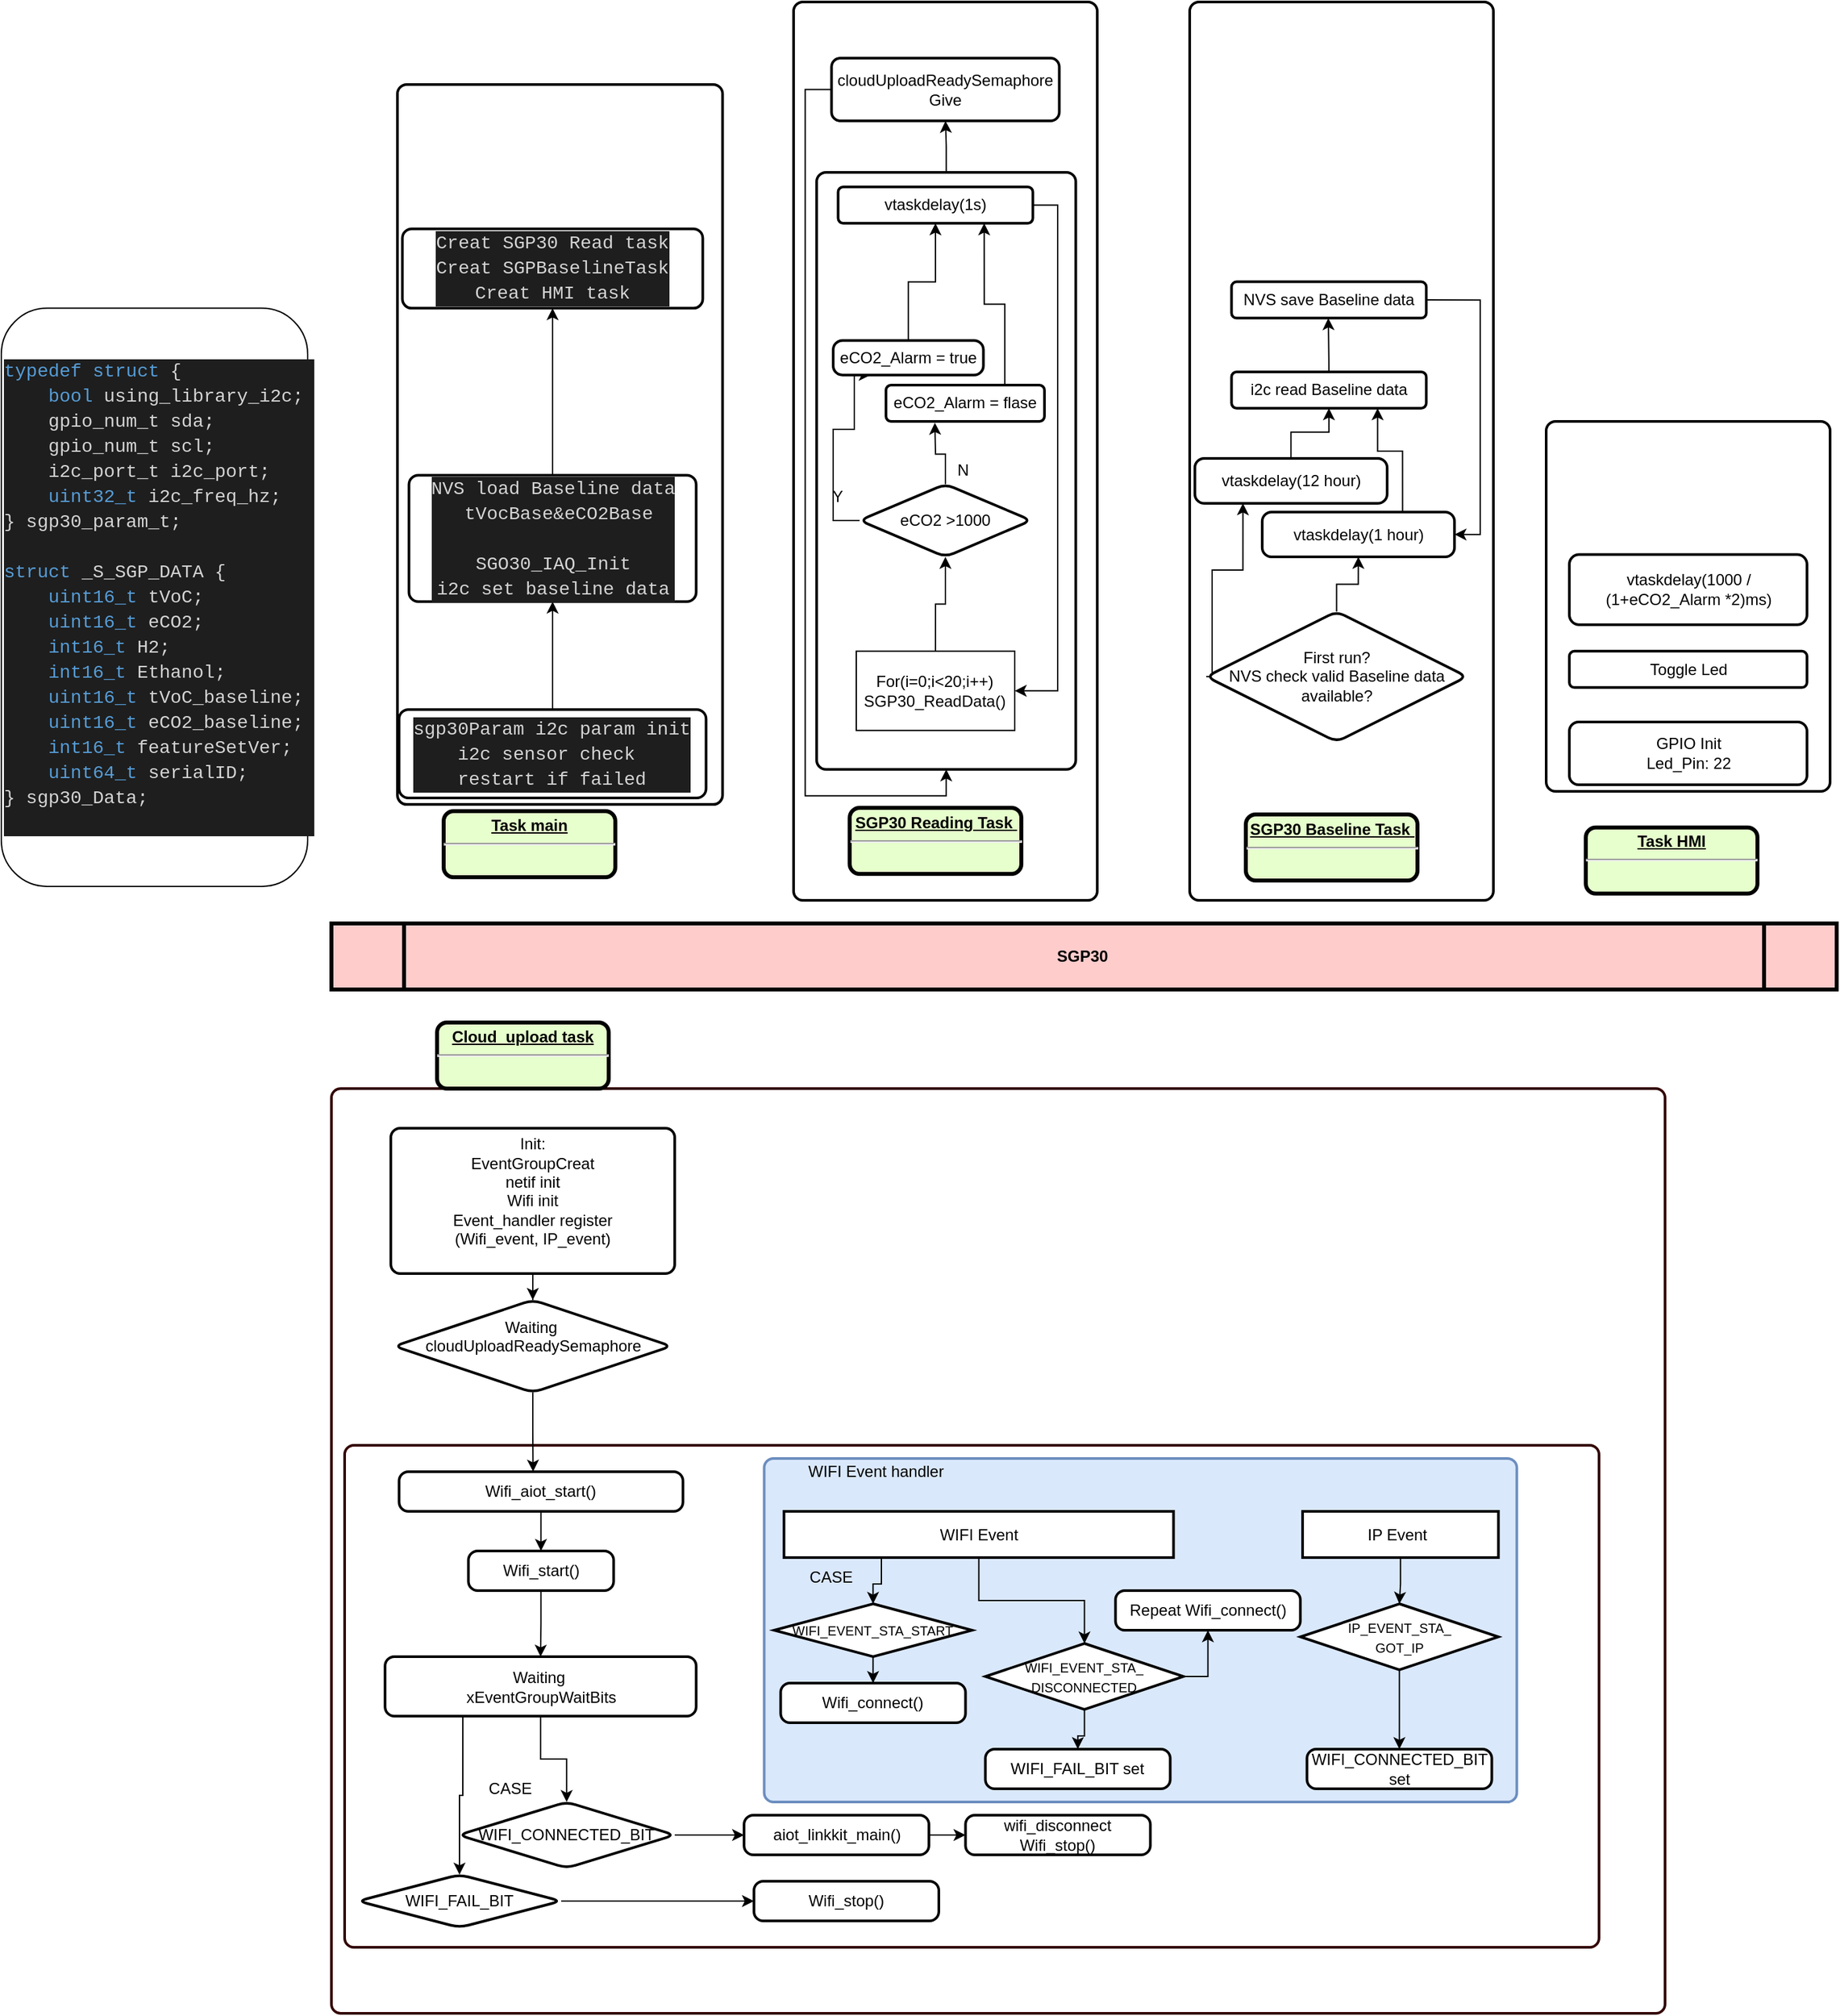 <mxfile version="14.2.9" type="github">
  <diagram id="aIBNMCLB5vegAtX76ae7" name="Page-1">
    <mxGraphModel dx="3324" dy="1588" grid="1" gridSize="10" guides="1" tooltips="1" connect="1" arrows="1" fold="1" page="1" pageScale="1" pageWidth="827" pageHeight="1169" math="0" shadow="0">
      <root>
        <mxCell id="0" />
        <mxCell id="1" parent="0" />
        <mxCell id="AfuzpafGXzma_KmkaQMy-56" value="" style="rounded=1;whiteSpace=wrap;html=1;absoluteArcSize=1;arcSize=14;strokeWidth=2;fillColor=#FFFFFF;strokeColor=#330000;" vertex="1" parent="1">
          <mxGeometry x="390" y="870" width="1010" height="700" as="geometry" />
        </mxCell>
        <mxCell id="AfuzpafGXzma_KmkaQMy-65" value="" style="rounded=1;whiteSpace=wrap;html=1;absoluteArcSize=1;arcSize=14;strokeWidth=2;fillColor=#FFFFFF;strokeColor=#330000;" vertex="1" parent="1">
          <mxGeometry x="400" y="1140" width="950" height="380" as="geometry" />
        </mxCell>
        <mxCell id="AfuzpafGXzma_KmkaQMy-71" value="" style="edgeStyle=orthogonalEdgeStyle;rounded=0;orthogonalLoop=1;jettySize=auto;html=1;" edge="1" parent="1" source="AfuzpafGXzma_KmkaQMy-57" target="AfuzpafGXzma_KmkaQMy-54">
          <mxGeometry relative="1" as="geometry" />
        </mxCell>
        <mxCell id="AfuzpafGXzma_KmkaQMy-57" value="Waiting&amp;nbsp;&lt;br&gt;xEventGroupWaitBits" style="rounded=1;whiteSpace=wrap;html=1;absoluteArcSize=1;arcSize=14;strokeWidth=2;" vertex="1" parent="1">
          <mxGeometry x="430.62" y="1300" width="235.62" height="45" as="geometry" />
        </mxCell>
        <mxCell id="1z75fBFgBHhC1uhvndQV-83" value="" style="rounded=1;whiteSpace=wrap;html=1;absoluteArcSize=1;arcSize=14;strokeWidth=2;" parent="1" vertex="1">
          <mxGeometry x="740" y="47.5" width="230" height="680" as="geometry" />
        </mxCell>
        <mxCell id="AfuzpafGXzma_KmkaQMy-3" value="" style="edgeStyle=orthogonalEdgeStyle;rounded=0;orthogonalLoop=1;jettySize=auto;html=1;" edge="1" parent="1" source="qpSUApoE_brRs-mtpVLS-18" target="AfuzpafGXzma_KmkaQMy-2">
          <mxGeometry relative="1" as="geometry" />
        </mxCell>
        <mxCell id="qpSUApoE_brRs-mtpVLS-18" value="" style="rounded=1;whiteSpace=wrap;html=1;absoluteArcSize=1;arcSize=14;strokeWidth=2;" parent="1" vertex="1">
          <mxGeometry x="757.48" y="176.47" width="196.25" height="451.9" as="geometry" />
        </mxCell>
        <mxCell id="qpSUApoE_brRs-mtpVLS-30" value="" style="rounded=1;whiteSpace=wrap;html=1;absoluteArcSize=1;arcSize=14;strokeWidth=2;" parent="1" vertex="1">
          <mxGeometry x="1310" y="365" width="215" height="280" as="geometry" />
        </mxCell>
        <mxCell id="1z75fBFgBHhC1uhvndQV-82" value="" style="rounded=1;whiteSpace=wrap;html=1;absoluteArcSize=1;arcSize=14;strokeWidth=2;" parent="1" vertex="1">
          <mxGeometry x="440" y="110" width="246.23" height="544.92" as="geometry" />
        </mxCell>
        <mxCell id="1z75fBFgBHhC1uhvndQV-1" value="SGP30 " style="shape=process;whiteSpace=wrap;align=center;verticalAlign=middle;size=0.048;fontStyle=1;strokeWidth=3;fillColor=#FFCCCC" parent="1" vertex="1">
          <mxGeometry x="390" y="745" width="1140" height="50" as="geometry" />
        </mxCell>
        <mxCell id="1z75fBFgBHhC1uhvndQV-2" value="&lt;p style=&quot;margin: 0px ; margin-top: 4px ; text-align: center ; text-decoration: underline&quot;&gt;&lt;strong&gt;&lt;strong&gt;Task&lt;/strong&gt;&amp;nbsp;main&lt;br&gt;&lt;/strong&gt;&lt;/p&gt;&lt;hr&gt;&lt;p style=&quot;margin: 0px ; margin-left: 8px&quot;&gt;&lt;br&gt;&lt;/p&gt;" style="verticalAlign=middle;align=center;overflow=fill;fontSize=12;fontFamily=Helvetica;html=1;rounded=1;fontStyle=1;strokeWidth=3;fillColor=#E6FFCC" parent="1" vertex="1">
          <mxGeometry x="475" y="660" width="130" height="50" as="geometry" />
        </mxCell>
        <mxCell id="1z75fBFgBHhC1uhvndQV-80" value="" style="edgeStyle=orthogonalEdgeStyle;rounded=0;orthogonalLoop=1;jettySize=auto;html=1;" parent="1" source="1z75fBFgBHhC1uhvndQV-3" target="1z75fBFgBHhC1uhvndQV-4" edge="1">
          <mxGeometry relative="1" as="geometry" />
        </mxCell>
        <mxCell id="1z75fBFgBHhC1uhvndQV-3" value="&lt;div style=&quot;color: rgb(212 , 212 , 212) ; background-color: rgb(30 , 30 , 30) ; font-family: &amp;#34;consolas&amp;#34; , &amp;#34;courier new&amp;#34; , monospace ; line-height: 19px&quot;&gt;&lt;div style=&quot;font-family: &amp;#34;consolas&amp;#34; , &amp;#34;courier new&amp;#34; , monospace ; font-size: 14px ; line-height: 19px&quot;&gt;sgp30Param i2c param init&lt;/div&gt;&lt;div style=&quot;font-family: &amp;#34;consolas&amp;#34; , &amp;#34;courier new&amp;#34; , monospace ; font-size: 14px ; line-height: 19px&quot;&gt;i2c sensor check&amp;nbsp;&lt;/div&gt;&lt;div style=&quot;font-family: &amp;#34;consolas&amp;#34; , &amp;#34;courier new&amp;#34; , monospace ; font-size: 14px ; line-height: 19px&quot;&gt;restart if failed&lt;/div&gt;&lt;/div&gt;" style="rounded=1;whiteSpace=wrap;html=1;absoluteArcSize=1;arcSize=14;strokeWidth=2;" parent="1" vertex="1">
          <mxGeometry x="441.24" y="583.13" width="232.49" height="66.87" as="geometry" />
        </mxCell>
        <mxCell id="qpSUApoE_brRs-mtpVLS-2" value="" style="edgeStyle=orthogonalEdgeStyle;rounded=0;orthogonalLoop=1;jettySize=auto;html=1;" parent="1" source="1z75fBFgBHhC1uhvndQV-4" target="qpSUApoE_brRs-mtpVLS-1" edge="1">
          <mxGeometry relative="1" as="geometry" />
        </mxCell>
        <mxCell id="1z75fBFgBHhC1uhvndQV-4" value="&lt;div style=&quot;color: rgb(212 , 212 , 212) ; background-color: rgb(30 , 30 , 30) ; font-family: &amp;#34;consolas&amp;#34; , &amp;#34;courier new&amp;#34; , monospace ; font-size: 14px ; line-height: 19px&quot;&gt;NVS load Baseline data&lt;/div&gt;&lt;div style=&quot;color: rgb(212 , 212 , 212) ; background-color: rgb(30 , 30 , 30) ; font-family: &amp;#34;consolas&amp;#34; , &amp;#34;courier new&amp;#34; , monospace ; font-size: 14px ; line-height: 19px&quot;&gt;&amp;nbsp;tVocBase&amp;amp;eCO2Base&lt;/div&gt;&lt;div style=&quot;color: rgb(212 , 212 , 212) ; background-color: rgb(30 , 30 , 30) ; font-family: &amp;#34;consolas&amp;#34; , &amp;#34;courier new&amp;#34; , monospace ; font-size: 14px ; line-height: 19px&quot;&gt;&lt;br&gt;&lt;/div&gt;&lt;div style=&quot;color: rgb(212 , 212 , 212) ; background-color: rgb(30 , 30 , 30) ; font-family: &amp;#34;consolas&amp;#34; , &amp;#34;courier new&amp;#34; , monospace ; font-size: 14px ; line-height: 19px&quot;&gt;SGO30_IAQ_Init&lt;/div&gt;&lt;div style=&quot;color: rgb(212 , 212 , 212) ; background-color: rgb(30 , 30 , 30) ; font-family: &amp;#34;consolas&amp;#34; , &amp;#34;courier new&amp;#34; , monospace ; font-size: 14px ; line-height: 19px&quot;&gt;i2c set baseline data&lt;/div&gt;" style="rounded=1;whiteSpace=wrap;html=1;absoluteArcSize=1;arcSize=14;strokeWidth=2;" parent="1" vertex="1">
          <mxGeometry x="448.74" y="405.74" width="217.5" height="95.62" as="geometry" />
        </mxCell>
        <mxCell id="1z75fBFgBHhC1uhvndQV-7" value="&lt;p style=&quot;margin: 0px ; margin-top: 4px ; text-align: center ; text-decoration: underline&quot;&gt;&lt;strong&gt;&lt;strong&gt;SGP30 Reading Task&lt;/strong&gt;&amp;nbsp;&lt;br&gt;&lt;/strong&gt;&lt;/p&gt;&lt;hr&gt;&lt;p style=&quot;margin: 0px ; margin-left: 8px&quot;&gt;&lt;br&gt;&lt;/p&gt;" style="verticalAlign=middle;align=center;overflow=fill;fontSize=12;fontFamily=Helvetica;html=1;rounded=1;fontStyle=1;strokeWidth=3;fillColor=#E6FFCC" parent="1" vertex="1">
          <mxGeometry x="782.51" y="657.5" width="130" height="50" as="geometry" />
        </mxCell>
        <mxCell id="qpSUApoE_brRs-mtpVLS-1" value="&lt;div style=&quot;color: rgb(212 , 212 , 212) ; background-color: rgb(30 , 30 , 30) ; font-family: &amp;#34;consolas&amp;#34; , &amp;#34;courier new&amp;#34; , monospace ; font-size: 14px ; line-height: 19px&quot;&gt;Creat SGP30 Read task&lt;/div&gt;&lt;div style=&quot;color: rgb(212 , 212 , 212) ; background-color: rgb(30 , 30 , 30) ; font-family: &amp;#34;consolas&amp;#34; , &amp;#34;courier new&amp;#34; , monospace ; font-size: 14px ; line-height: 19px&quot;&gt;Creat SGPBaselineTask&lt;/div&gt;&lt;div style=&quot;color: rgb(212 , 212 , 212) ; background-color: rgb(30 , 30 , 30) ; font-family: &amp;#34;consolas&amp;#34; , &amp;#34;courier new&amp;#34; , monospace ; font-size: 14px ; line-height: 19px&quot;&gt;Creat HMI task&lt;/div&gt;" style="rounded=1;whiteSpace=wrap;html=1;absoluteArcSize=1;arcSize=14;strokeWidth=2;" parent="1" vertex="1">
          <mxGeometry x="443.74" y="219.3" width="227.49" height="60" as="geometry" />
        </mxCell>
        <mxCell id="qpSUApoE_brRs-mtpVLS-3" value="eCO2 &amp;gt;1000" style="rhombus;whiteSpace=wrap;html=1;rounded=1;strokeWidth=2;arcSize=14;" parent="1" vertex="1">
          <mxGeometry x="790" y="412.42" width="130" height="55.08" as="geometry" />
        </mxCell>
        <mxCell id="qpSUApoE_brRs-mtpVLS-11" value="" style="edgeStyle=orthogonalEdgeStyle;rounded=0;orthogonalLoop=1;jettySize=auto;html=1;entryX=0.25;entryY=1;entryDx=0;entryDy=0;exitX=0;exitY=0.5;exitDx=0;exitDy=0;" parent="1" source="qpSUApoE_brRs-mtpVLS-3" target="qpSUApoE_brRs-mtpVLS-12" edge="1">
          <mxGeometry relative="1" as="geometry">
            <mxPoint x="780.03" y="399.7" as="sourcePoint" />
            <mxPoint x="690" y="457.34" as="targetPoint" />
            <Array as="points">
              <mxPoint x="770" y="440" />
              <mxPoint x="770" y="371" />
              <mxPoint x="786" y="371" />
            </Array>
          </mxGeometry>
        </mxCell>
        <mxCell id="3Hrfc6jVErraSraYbf2L-2" value="" style="edgeStyle=orthogonalEdgeStyle;rounded=0;orthogonalLoop=1;jettySize=auto;html=1;" parent="1" source="qpSUApoE_brRs-mtpVLS-12" target="Un01HnfKfebli6_bDrwn-10" edge="1">
          <mxGeometry relative="1" as="geometry" />
        </mxCell>
        <mxCell id="qpSUApoE_brRs-mtpVLS-12" value="eCO2_Alarm = true" style="rounded=1;whiteSpace=wrap;html=1;absoluteArcSize=1;arcSize=14;strokeWidth=2;" parent="1" vertex="1">
          <mxGeometry x="770" y="303.75" width="113.77" height="26.09" as="geometry" />
        </mxCell>
        <mxCell id="qpSUApoE_brRs-mtpVLS-17" value="Y" style="text;html=1;align=center;verticalAlign=middle;resizable=0;points=[];autosize=1;" parent="1" vertex="1">
          <mxGeometry x="762.51" y="412.42" width="20" height="20" as="geometry" />
        </mxCell>
        <mxCell id="qpSUApoE_brRs-mtpVLS-28" value="" style="edgeStyle=orthogonalEdgeStyle;rounded=0;orthogonalLoop=1;jettySize=auto;html=1;exitX=0.5;exitY=0;exitDx=0;exitDy=0;" parent="1" source="qpSUApoE_brRs-mtpVLS-3" edge="1">
          <mxGeometry relative="1" as="geometry">
            <mxPoint x="857.5" y="387.5" as="sourcePoint" />
            <mxPoint x="847" y="366" as="targetPoint" />
          </mxGeometry>
        </mxCell>
        <mxCell id="qpSUApoE_brRs-mtpVLS-29" value="&lt;p style=&quot;margin: 0px ; margin-top: 4px ; text-align: center ; text-decoration: underline&quot;&gt;&lt;strong&gt;&lt;strong&gt;Task&lt;/strong&gt;&amp;nbsp;HMI&lt;br&gt;&lt;/strong&gt;&lt;/p&gt;&lt;hr&gt;&lt;p style=&quot;margin: 0px ; margin-left: 8px&quot;&gt;&lt;br&gt;&lt;/p&gt;" style="verticalAlign=middle;align=center;overflow=fill;fontSize=12;fontFamily=Helvetica;html=1;rounded=1;fontStyle=1;strokeWidth=3;fillColor=#E6FFCC" parent="1" vertex="1">
          <mxGeometry x="1340" y="672.42" width="130" height="50" as="geometry" />
        </mxCell>
        <mxCell id="qpSUApoE_brRs-mtpVLS-36" value="GPIO Init&lt;br&gt;Led_Pin: 22&lt;br&gt;" style="rounded=1;whiteSpace=wrap;html=1;absoluteArcSize=1;arcSize=14;strokeWidth=2;" parent="1" vertex="1">
          <mxGeometry x="1327.5" y="592.5" width="180" height="47.5" as="geometry" />
        </mxCell>
        <mxCell id="qpSUApoE_brRs-mtpVLS-43" value="Toggle Led" style="whiteSpace=wrap;html=1;rounded=1;strokeWidth=2;arcSize=14;" parent="1" vertex="1">
          <mxGeometry x="1327.5" y="538.9" width="180" height="27.5" as="geometry" />
        </mxCell>
        <mxCell id="qpSUApoE_brRs-mtpVLS-44" value="vtaskdelay(1000 / (1+eCO2_Alarm *2)ms)" style="whiteSpace=wrap;html=1;rounded=1;strokeWidth=2;arcSize=14;" parent="1" vertex="1">
          <mxGeometry x="1327.5" y="465.74" width="180" height="53.12" as="geometry" />
        </mxCell>
        <mxCell id="pYE9BElWbnLyJK9MFPdy-1" value="&lt;div style=&quot;font-family: &amp;#34;consolas&amp;#34; , &amp;#34;courier new&amp;#34; , monospace ; font-size: 14px ; line-height: 19px&quot;&gt;&lt;div style=&quot;color: rgb(212 , 212 , 212) ; background-color: rgb(30 , 30 , 30) ; font-family: &amp;#34;consolas&amp;#34; , &amp;#34;courier new&amp;#34; , monospace ; line-height: 19px&quot;&gt;&lt;div&gt;&lt;span style=&quot;color: #569cd6&quot;&gt;typedef&lt;/span&gt;&amp;nbsp;&lt;span style=&quot;color: #569cd6&quot;&gt;struct&lt;/span&gt;&amp;nbsp;{&lt;/div&gt;&lt;div&gt;&amp;nbsp;&amp;nbsp;&amp;nbsp;&amp;nbsp;&lt;span style=&quot;color: #569cd6&quot;&gt;bool&lt;/span&gt;&amp;nbsp;using_library_i2c;&lt;span style=&quot;color: #6a9955&quot;&gt;&amp;nbsp;&lt;/span&gt;&lt;/div&gt;&lt;div&gt;&amp;nbsp;&amp;nbsp;&amp;nbsp;&amp;nbsp;gpio_num_t&amp;nbsp;sda;&lt;span style=&quot;color: #6a9955&quot;&gt;&amp;nbsp;&lt;/span&gt;&lt;/div&gt;&lt;div&gt;&amp;nbsp;&amp;nbsp;&amp;nbsp;&amp;nbsp;gpio_num_t&amp;nbsp;scl;&lt;span style=&quot;color: #6a9955&quot;&gt;&amp;nbsp;&lt;/span&gt;&lt;/div&gt;&lt;div&gt;&amp;nbsp;&amp;nbsp;&amp;nbsp;&amp;nbsp;i2c_port_t&amp;nbsp;i2c_port;&lt;span style=&quot;color: #6a9955&quot;&gt;&amp;nbsp;&lt;/span&gt;&lt;/div&gt;&lt;div&gt;&amp;nbsp;&amp;nbsp;&amp;nbsp;&amp;nbsp;&lt;span style=&quot;color: #569cd6&quot;&gt;uint32_t&lt;/span&gt;&amp;nbsp;i2c_freq_hz;&lt;span style=&quot;color: #6a9955&quot;&gt;&amp;nbsp;&lt;/span&gt;&lt;/div&gt;&lt;div&gt;}&amp;nbsp;sgp30_param_t;&lt;/div&gt;&lt;div&gt;&lt;br&gt;&lt;/div&gt;&lt;div&gt;&lt;div style=&quot;font-family: &amp;#34;consolas&amp;#34; , &amp;#34;courier new&amp;#34; , monospace ; line-height: 19px&quot;&gt;&lt;div&gt;&lt;span style=&quot;color: #569cd6&quot;&gt;struct&lt;/span&gt;&amp;nbsp;_S_SGP_DATA&amp;nbsp;{&lt;/div&gt;&lt;div&gt;&amp;nbsp;&amp;nbsp;&amp;nbsp;&amp;nbsp;&lt;span style=&quot;color: #569cd6&quot;&gt;uint16_t&lt;/span&gt;&amp;nbsp;tVoC;&lt;span style=&quot;color: #6a9955&quot;&gt;&amp;nbsp; &amp;nbsp; &amp;nbsp;&lt;/span&gt;&lt;/div&gt;&lt;div&gt;&amp;nbsp;&amp;nbsp;&amp;nbsp;&amp;nbsp;&lt;span style=&quot;color: #569cd6&quot;&gt;uint16_t&lt;/span&gt;&amp;nbsp;eCO2;&lt;span style=&quot;color: #6a9955&quot;&gt;&amp;nbsp; &amp;nbsp;&amp;nbsp;&lt;/span&gt;&lt;/div&gt;&lt;div&gt;&amp;nbsp;&amp;nbsp;&amp;nbsp;&amp;nbsp;&lt;span style=&quot;color: #569cd6&quot;&gt;int16_t&lt;/span&gt;&amp;nbsp;H2;&lt;/div&gt;&lt;div&gt;&amp;nbsp;&amp;nbsp;&amp;nbsp;&amp;nbsp;&lt;span style=&quot;color: #569cd6&quot;&gt;int16_t&lt;/span&gt;&amp;nbsp;Ethanol;&lt;/div&gt;&lt;div&gt;&amp;nbsp;&amp;nbsp;&amp;nbsp;&amp;nbsp;&lt;span style=&quot;color: #569cd6&quot;&gt;uint16_t&lt;/span&gt;&amp;nbsp;tVoC_baseline;&lt;span style=&quot;color: #6a9955&quot;&gt;&amp;nbsp;&lt;/span&gt;&lt;/div&gt;&lt;div&gt;&amp;nbsp;&amp;nbsp;&amp;nbsp;&amp;nbsp;&lt;span style=&quot;color: #569cd6&quot;&gt;uint16_t&lt;/span&gt;&amp;nbsp;eCO2_baseline;&lt;span style=&quot;color: #6a9955&quot;&gt;&amp;nbsp;&lt;/span&gt;&lt;/div&gt;&lt;div&gt;&amp;nbsp;&amp;nbsp;&amp;nbsp;&amp;nbsp;&lt;span style=&quot;color: #569cd6&quot;&gt;int16_t&lt;/span&gt;&amp;nbsp;featureSetVer;&lt;/div&gt;&lt;div&gt;&amp;nbsp;&amp;nbsp;&amp;nbsp;&amp;nbsp;&lt;span style=&quot;color: #569cd6&quot;&gt;uint64_t&lt;/span&gt;&amp;nbsp;serialID;&lt;/div&gt;&lt;div&gt;}&amp;nbsp;sgp30_Data;&lt;/div&gt;&lt;/div&gt;&lt;/div&gt;&lt;div&gt;&lt;br&gt;&lt;/div&gt;&lt;/div&gt;&lt;/div&gt;" style="rounded=1;whiteSpace=wrap;html=1;align=left;" parent="1" vertex="1">
          <mxGeometry x="140" y="279.3" width="232" height="437.65" as="geometry" />
        </mxCell>
        <mxCell id="Un01HnfKfebli6_bDrwn-12" value="" style="edgeStyle=orthogonalEdgeStyle;rounded=0;orthogonalLoop=1;jettySize=auto;html=1;entryX=1;entryY=0.5;entryDx=0;entryDy=0;exitX=1;exitY=0.5;exitDx=0;exitDy=0;" parent="1" source="Un01HnfKfebli6_bDrwn-10" target="AfuzpafGXzma_KmkaQMy-1" edge="1">
          <mxGeometry relative="1" as="geometry">
            <mxPoint x="912.5" y="540" as="targetPoint" />
            <Array as="points">
              <mxPoint x="940" y="201" />
              <mxPoint x="940" y="569" />
            </Array>
          </mxGeometry>
        </mxCell>
        <mxCell id="Un01HnfKfebli6_bDrwn-10" value="vtaskdelay(1s)" style="whiteSpace=wrap;html=1;rounded=1;strokeWidth=2;arcSize=14;" parent="1" vertex="1">
          <mxGeometry x="773.74" y="187.5" width="147.49" height="27.5" as="geometry" />
        </mxCell>
        <mxCell id="ufi4V1U7AW8aj_9xYBH5-1" value="" style="edgeStyle=orthogonalEdgeStyle;rounded=0;orthogonalLoop=1;jettySize=auto;html=1;exitX=0.75;exitY=0;exitDx=0;exitDy=0;entryX=0.75;entryY=1;entryDx=0;entryDy=0;" parent="1" source="3Hrfc6jVErraSraYbf2L-1" target="Un01HnfKfebli6_bDrwn-10" edge="1">
          <mxGeometry relative="1" as="geometry">
            <mxPoint x="920" y="329.84" as="sourcePoint" />
            <mxPoint x="920.035" y="284.84" as="targetPoint" />
          </mxGeometry>
        </mxCell>
        <mxCell id="ufi4V1U7AW8aj_9xYBH5-6" value="N" style="text;html=1;align=center;verticalAlign=middle;resizable=0;points=[];autosize=1;" parent="1" vertex="1">
          <mxGeometry x="857.74" y="392.42" width="20" height="20" as="geometry" />
        </mxCell>
        <mxCell id="3Hrfc6jVErraSraYbf2L-1" value="eCO2_Alarm = flase" style="whiteSpace=wrap;html=1;rounded=1;strokeWidth=2;arcSize=14;" parent="1" vertex="1">
          <mxGeometry x="810" y="337.5" width="120" height="27.5" as="geometry" />
        </mxCell>
        <mxCell id="3Hrfc6jVErraSraYbf2L-3" value="" style="rounded=1;whiteSpace=wrap;html=1;absoluteArcSize=1;arcSize=14;strokeWidth=2;" parent="1" vertex="1">
          <mxGeometry x="1040" y="47.5" width="230" height="680" as="geometry" />
        </mxCell>
        <mxCell id="3Hrfc6jVErraSraYbf2L-4" value="&lt;p style=&quot;margin: 0px ; margin-top: 4px ; text-align: center ; text-decoration: underline&quot;&gt;&lt;strong&gt;&lt;strong&gt;SGP30 Baseline Task&lt;/strong&gt;&amp;nbsp;&lt;br&gt;&lt;/strong&gt;&lt;/p&gt;&lt;hr&gt;&lt;p style=&quot;margin: 0px ; margin-left: 8px&quot;&gt;&lt;br&gt;&lt;/p&gt;" style="verticalAlign=middle;align=center;overflow=fill;fontSize=12;fontFamily=Helvetica;html=1;rounded=1;fontStyle=1;strokeWidth=3;fillColor=#E6FFCC" parent="1" vertex="1">
          <mxGeometry x="1082.51" y="662.5" width="130" height="50" as="geometry" />
        </mxCell>
        <mxCell id="3Hrfc6jVErraSraYbf2L-9" value="Y" style="text;html=1;align=center;verticalAlign=middle;resizable=0;points=[];autosize=1;" parent="1" vertex="1">
          <mxGeometry x="1062.51" y="412.42" width="20" height="20" as="geometry" />
        </mxCell>
        <mxCell id="3Hrfc6jVErraSraYbf2L-10" value="vtaskdelay(1 hour)" style="rounded=1;whiteSpace=wrap;html=1;absoluteArcSize=1;arcSize=14;strokeWidth=2;" parent="1" vertex="1">
          <mxGeometry x="1094.92" y="433.6" width="145.63" height="33.9" as="geometry" />
        </mxCell>
        <mxCell id="3Hrfc6jVErraSraYbf2L-11" value="" style="edgeStyle=orthogonalEdgeStyle;rounded=0;orthogonalLoop=1;jettySize=auto;html=1;exitX=0.5;exitY=0;exitDx=0;exitDy=0;entryX=0.5;entryY=1;entryDx=0;entryDy=0;" parent="1" source="3Hrfc6jVErraSraYbf2L-16" target="3Hrfc6jVErraSraYbf2L-23" edge="1">
          <mxGeometry relative="1" as="geometry">
            <mxPoint x="1147.48" y="412.42" as="sourcePoint" />
            <mxPoint x="1147" y="387.5" as="targetPoint" />
            <Array as="points">
              <mxPoint x="1145" y="318.5" />
              <mxPoint x="1145" y="318.5" />
              <mxPoint x="1145" y="286.5" />
            </Array>
          </mxGeometry>
        </mxCell>
        <mxCell id="3Hrfc6jVErraSraYbf2L-15" value="N" style="text;html=1;align=center;verticalAlign=middle;resizable=0;points=[];autosize=1;" parent="1" vertex="1">
          <mxGeometry x="1157.74" y="392.42" width="20" height="20" as="geometry" />
        </mxCell>
        <mxCell id="3Hrfc6jVErraSraYbf2L-16" value="i2c read Baseline data" style="whiteSpace=wrap;html=1;rounded=1;strokeWidth=2;arcSize=14;" parent="1" vertex="1">
          <mxGeometry x="1071.69" y="327.5" width="147.49" height="27.5" as="geometry" />
        </mxCell>
        <mxCell id="3Hrfc6jVErraSraYbf2L-19" value="" style="edgeStyle=orthogonalEdgeStyle;rounded=0;orthogonalLoop=1;jettySize=auto;html=1;entryX=0.5;entryY=1;entryDx=0;entryDy=0;" parent="1" source="3Hrfc6jVErraSraYbf2L-17" target="3Hrfc6jVErraSraYbf2L-10" edge="1">
          <mxGeometry relative="1" as="geometry" />
        </mxCell>
        <mxCell id="3Hrfc6jVErraSraYbf2L-20" value="" style="edgeStyle=orthogonalEdgeStyle;rounded=0;orthogonalLoop=1;jettySize=auto;html=1;entryX=0.25;entryY=1;entryDx=0;entryDy=0;exitX=0;exitY=0.5;exitDx=0;exitDy=0;" parent="1" source="3Hrfc6jVErraSraYbf2L-17" target="3Hrfc6jVErraSraYbf2L-18" edge="1">
          <mxGeometry relative="1" as="geometry">
            <Array as="points">
              <mxPoint x="1057" y="477.5" />
              <mxPoint x="1080" y="477.5" />
            </Array>
          </mxGeometry>
        </mxCell>
        <mxCell id="3Hrfc6jVErraSraYbf2L-17" value="First run?&lt;br&gt;NVS check valid Baseline data available?" style="rhombus;whiteSpace=wrap;html=1;rounded=1;strokeWidth=2;arcSize=14;" parent="1" vertex="1">
          <mxGeometry x="1052.52" y="508.86" width="197.48" height="98.64" as="geometry" />
        </mxCell>
        <mxCell id="3Hrfc6jVErraSraYbf2L-21" value="" style="edgeStyle=orthogonalEdgeStyle;rounded=0;orthogonalLoop=1;jettySize=auto;html=1;" parent="1" source="3Hrfc6jVErraSraYbf2L-18" target="3Hrfc6jVErraSraYbf2L-16" edge="1">
          <mxGeometry relative="1" as="geometry" />
        </mxCell>
        <mxCell id="3Hrfc6jVErraSraYbf2L-18" value="vtaskdelay(12 hour)" style="rounded=1;whiteSpace=wrap;html=1;absoluteArcSize=1;arcSize=14;strokeWidth=2;" parent="1" vertex="1">
          <mxGeometry x="1043.91" y="393.05" width="145.63" height="33.9" as="geometry" />
        </mxCell>
        <mxCell id="3Hrfc6jVErraSraYbf2L-22" value="" style="edgeStyle=orthogonalEdgeStyle;rounded=0;orthogonalLoop=1;jettySize=auto;html=1;exitX=0.73;exitY=-0.015;exitDx=0;exitDy=0;exitPerimeter=0;entryX=0.75;entryY=1;entryDx=0;entryDy=0;" parent="1" source="3Hrfc6jVErraSraYbf2L-10" target="3Hrfc6jVErraSraYbf2L-16" edge="1">
          <mxGeometry relative="1" as="geometry">
            <mxPoint x="1128.833" y="502.5" as="sourcePoint" />
            <mxPoint x="1157.417" y="475.0" as="targetPoint" />
            <Array as="points">
              <mxPoint x="1201" y="387.5" />
              <mxPoint x="1182" y="387.5" />
            </Array>
          </mxGeometry>
        </mxCell>
        <mxCell id="3Hrfc6jVErraSraYbf2L-23" value="NVS save Baseline data" style="whiteSpace=wrap;html=1;rounded=1;strokeWidth=2;arcSize=14;" parent="1" vertex="1">
          <mxGeometry x="1071.69" y="259.3" width="147.49" height="27.5" as="geometry" />
        </mxCell>
        <mxCell id="3Hrfc6jVErraSraYbf2L-26" value="" style="edgeStyle=orthogonalEdgeStyle;rounded=0;orthogonalLoop=1;jettySize=auto;html=1;entryX=1;entryY=0.5;entryDx=0;entryDy=0;exitX=1;exitY=0.5;exitDx=0;exitDy=0;" parent="1" source="3Hrfc6jVErraSraYbf2L-23" target="3Hrfc6jVErraSraYbf2L-10" edge="1">
          <mxGeometry relative="1" as="geometry">
            <mxPoint x="1161.25" y="518.865" as="sourcePoint" />
            <mxPoint x="1190.765" y="477.5" as="targetPoint" />
            <Array as="points">
              <mxPoint x="1260" y="273.5" />
              <mxPoint x="1260" y="450.5" />
            </Array>
          </mxGeometry>
        </mxCell>
        <mxCell id="3Hrfc6jVErraSraYbf2L-27" value="" style="edgeStyle=orthogonalEdgeStyle;rounded=0;orthogonalLoop=1;jettySize=auto;html=1;entryX=0.5;entryY=1;entryDx=0;entryDy=0;exitX=0.5;exitY=0;exitDx=0;exitDy=0;" parent="1" source="AfuzpafGXzma_KmkaQMy-1" target="qpSUApoE_brRs-mtpVLS-3" edge="1">
          <mxGeometry relative="1" as="geometry" />
        </mxCell>
        <mxCell id="AfuzpafGXzma_KmkaQMy-1" value="For(i=0;i&amp;lt;20;i++)&lt;br&gt;SGP30_ReadData()" style="rounded=0;whiteSpace=wrap;html=1;" vertex="1" parent="1">
          <mxGeometry x="787.48" y="538.9" width="120" height="60" as="geometry" />
        </mxCell>
        <mxCell id="AfuzpafGXzma_KmkaQMy-4" value="" style="edgeStyle=orthogonalEdgeStyle;rounded=0;orthogonalLoop=1;jettySize=auto;html=1;entryX=0.5;entryY=1;entryDx=0;entryDy=0;exitX=0;exitY=0.5;exitDx=0;exitDy=0;" edge="1" parent="1" source="AfuzpafGXzma_KmkaQMy-2" target="qpSUApoE_brRs-mtpVLS-18">
          <mxGeometry relative="1" as="geometry" />
        </mxCell>
        <mxCell id="AfuzpafGXzma_KmkaQMy-2" value="cloudUploadReadySemaphore&lt;br&gt;Give" style="whiteSpace=wrap;html=1;rounded=1;strokeWidth=2;arcSize=14;" vertex="1" parent="1">
          <mxGeometry x="768.75" y="90" width="172.49" height="47.5" as="geometry" />
        </mxCell>
        <mxCell id="AfuzpafGXzma_KmkaQMy-5" value="&lt;p style=&quot;margin: 0px ; margin-top: 4px ; text-align: center ; text-decoration: underline&quot;&gt;&lt;strong&gt;Cloud_upload task&lt;/strong&gt;&lt;/p&gt;&lt;hr&gt;&lt;p style=&quot;margin: 0px ; margin-left: 8px&quot;&gt;&lt;br&gt;&lt;/p&gt;" style="verticalAlign=middle;align=center;overflow=fill;fontSize=12;fontFamily=Helvetica;html=1;rounded=1;fontStyle=1;strokeWidth=3;fillColor=#E6FFCC" vertex="1" parent="1">
          <mxGeometry x="470" y="820" width="130" height="50" as="geometry" />
        </mxCell>
        <mxCell id="AfuzpafGXzma_KmkaQMy-66" value="" style="edgeStyle=orthogonalEdgeStyle;rounded=0;orthogonalLoop=1;jettySize=auto;html=1;exitX=0.5;exitY=1;exitDx=0;exitDy=0;" edge="1" parent="1" source="AfuzpafGXzma_KmkaQMy-7" target="AfuzpafGXzma_KmkaQMy-8">
          <mxGeometry relative="1" as="geometry">
            <mxPoint x="542.5" y="1120" as="sourcePoint" />
          </mxGeometry>
        </mxCell>
        <mxCell id="AfuzpafGXzma_KmkaQMy-7" value="Init:&lt;br&gt;EventGroupCreat&lt;br&gt;netif init&lt;br&gt;Wifi init&lt;br&gt;Event_handler register&lt;br&gt;(Wifi_event, IP_event)&lt;br&gt;&lt;br&gt;" style="rounded=1;whiteSpace=wrap;html=1;absoluteArcSize=1;arcSize=14;strokeWidth=2;" vertex="1" parent="1">
          <mxGeometry x="435" y="900" width="215" height="110" as="geometry" />
        </mxCell>
        <mxCell id="AfuzpafGXzma_KmkaQMy-67" value="" style="edgeStyle=orthogonalEdgeStyle;rounded=0;orthogonalLoop=1;jettySize=auto;html=1;entryX=0.472;entryY=-0.002;entryDx=0;entryDy=0;entryPerimeter=0;" edge="1" parent="1" source="AfuzpafGXzma_KmkaQMy-8" target="AfuzpafGXzma_KmkaQMy-9">
          <mxGeometry relative="1" as="geometry" />
        </mxCell>
        <mxCell id="AfuzpafGXzma_KmkaQMy-8" value="Waiting&amp;nbsp;&lt;br&gt;cloudUploadReadySemaphore&lt;br&gt;&lt;br&gt;" style="rhombus;whiteSpace=wrap;html=1;rounded=1;strokeWidth=2;arcSize=14;" vertex="1" parent="1">
          <mxGeometry x="437.5" y="1030" width="210" height="70" as="geometry" />
        </mxCell>
        <mxCell id="AfuzpafGXzma_KmkaQMy-68" value="" style="edgeStyle=orthogonalEdgeStyle;rounded=0;orthogonalLoop=1;jettySize=auto;html=1;" edge="1" parent="1" source="AfuzpafGXzma_KmkaQMy-9" target="AfuzpafGXzma_KmkaQMy-11">
          <mxGeometry relative="1" as="geometry" />
        </mxCell>
        <mxCell id="AfuzpafGXzma_KmkaQMy-9" value="Wifi_aiot_start()" style="rounded=1;whiteSpace=wrap;html=1;absoluteArcSize=1;arcSize=14;strokeWidth=2;" vertex="1" parent="1">
          <mxGeometry x="441.24" y="1160" width="215" height="30" as="geometry" />
        </mxCell>
        <mxCell id="AfuzpafGXzma_KmkaQMy-70" value="" style="edgeStyle=orthogonalEdgeStyle;rounded=0;orthogonalLoop=1;jettySize=auto;html=1;" edge="1" parent="1" source="AfuzpafGXzma_KmkaQMy-11" target="AfuzpafGXzma_KmkaQMy-57">
          <mxGeometry relative="1" as="geometry" />
        </mxCell>
        <mxCell id="AfuzpafGXzma_KmkaQMy-11" value="Wifi_start()" style="rounded=1;whiteSpace=wrap;html=1;absoluteArcSize=1;arcSize=14;strokeWidth=2;" vertex="1" parent="1">
          <mxGeometry x="493.74" y="1220" width="110" height="30" as="geometry" />
        </mxCell>
        <mxCell id="AfuzpafGXzma_KmkaQMy-13" value="" style="rounded=1;whiteSpace=wrap;html=1;absoluteArcSize=1;arcSize=14;strokeWidth=2;fillColor=#dae8fc;strokeColor=#6c8ebf;" vertex="1" parent="1">
          <mxGeometry x="717.75" y="1150" width="570" height="260" as="geometry" />
        </mxCell>
        <mxCell id="AfuzpafGXzma_KmkaQMy-14" value="" style="edgeStyle=orthogonalEdgeStyle;rounded=0;orthogonalLoop=1;jettySize=auto;html=1;exitX=0.25;exitY=1;exitDx=0;exitDy=0;" edge="1" parent="1" source="AfuzpafGXzma_KmkaQMy-15" target="AfuzpafGXzma_KmkaQMy-16">
          <mxGeometry relative="1" as="geometry" />
        </mxCell>
        <mxCell id="AfuzpafGXzma_KmkaQMy-19" value="" style="edgeStyle=orthogonalEdgeStyle;rounded=0;orthogonalLoop=1;jettySize=auto;html=1;" edge="1" parent="1" source="AfuzpafGXzma_KmkaQMy-15" target="AfuzpafGXzma_KmkaQMy-18">
          <mxGeometry relative="1" as="geometry" />
        </mxCell>
        <mxCell id="AfuzpafGXzma_KmkaQMy-15" value="WIFI Event" style="whiteSpace=wrap;html=1;strokeWidth=2;" vertex="1" parent="1">
          <mxGeometry x="732.75" y="1190" width="295" height="35" as="geometry" />
        </mxCell>
        <mxCell id="AfuzpafGXzma_KmkaQMy-29" value="" style="edgeStyle=orthogonalEdgeStyle;rounded=0;orthogonalLoop=1;jettySize=auto;html=1;" edge="1" parent="1" source="AfuzpafGXzma_KmkaQMy-16" target="AfuzpafGXzma_KmkaQMy-20">
          <mxGeometry relative="1" as="geometry" />
        </mxCell>
        <mxCell id="AfuzpafGXzma_KmkaQMy-16" value="&lt;font style=&quot;font-size: 10px&quot;&gt;WIFI_EVENT_STA_START&lt;/font&gt;" style="rhombus;whiteSpace=wrap;html=1;strokeWidth=2;" vertex="1" parent="1">
          <mxGeometry x="725.23" y="1260" width="150" height="40" as="geometry" />
        </mxCell>
        <mxCell id="AfuzpafGXzma_KmkaQMy-17" value="CASE" style="text;html=1;align=center;verticalAlign=middle;resizable=0;points=[];autosize=1;" vertex="1" parent="1">
          <mxGeometry x="742.75" y="1230" width="50" height="20" as="geometry" />
        </mxCell>
        <mxCell id="AfuzpafGXzma_KmkaQMy-26" value="" style="edgeStyle=orthogonalEdgeStyle;rounded=0;orthogonalLoop=1;jettySize=auto;html=1;" edge="1" parent="1" source="AfuzpafGXzma_KmkaQMy-18" target="AfuzpafGXzma_KmkaQMy-25">
          <mxGeometry relative="1" as="geometry" />
        </mxCell>
        <mxCell id="AfuzpafGXzma_KmkaQMy-28" value="" style="edgeStyle=orthogonalEdgeStyle;rounded=0;orthogonalLoop=1;jettySize=auto;html=1;entryX=0.5;entryY=1;entryDx=0;entryDy=0;" edge="1" parent="1" source="AfuzpafGXzma_KmkaQMy-18" target="AfuzpafGXzma_KmkaQMy-21">
          <mxGeometry relative="1" as="geometry">
            <Array as="points">
              <mxPoint x="1053.75" y="1315" />
            </Array>
          </mxGeometry>
        </mxCell>
        <mxCell id="AfuzpafGXzma_KmkaQMy-18" value="&lt;font style=&quot;font-size: 10px&quot;&gt;WIFI_EVENT_STA_&lt;br&gt;DISCONNECTED&lt;br&gt;&lt;/font&gt;" style="rhombus;whiteSpace=wrap;html=1;strokeWidth=2;" vertex="1" parent="1">
          <mxGeometry x="885.26" y="1290" width="150" height="50" as="geometry" />
        </mxCell>
        <mxCell id="AfuzpafGXzma_KmkaQMy-20" value="Wifi_connect()" style="rounded=1;whiteSpace=wrap;html=1;absoluteArcSize=1;arcSize=14;strokeWidth=2;" vertex="1" parent="1">
          <mxGeometry x="730.23" y="1320" width="139.99" height="30" as="geometry" />
        </mxCell>
        <mxCell id="AfuzpafGXzma_KmkaQMy-21" value="Repeat Wifi_connect()" style="rounded=1;whiteSpace=wrap;html=1;absoluteArcSize=1;arcSize=14;strokeWidth=2;" vertex="1" parent="1">
          <mxGeometry x="983.81" y="1250" width="139.99" height="30" as="geometry" />
        </mxCell>
        <mxCell id="AfuzpafGXzma_KmkaQMy-30" value="" style="edgeStyle=orthogonalEdgeStyle;rounded=0;orthogonalLoop=1;jettySize=auto;html=1;" edge="1" parent="1" source="AfuzpafGXzma_KmkaQMy-23" target="AfuzpafGXzma_KmkaQMy-24">
          <mxGeometry relative="1" as="geometry" />
        </mxCell>
        <mxCell id="AfuzpafGXzma_KmkaQMy-23" value="IP Event&amp;nbsp;" style="whiteSpace=wrap;html=1;strokeWidth=2;" vertex="1" parent="1">
          <mxGeometry x="1125.49" y="1190" width="148.31" height="35" as="geometry" />
        </mxCell>
        <mxCell id="AfuzpafGXzma_KmkaQMy-31" value="" style="edgeStyle=orthogonalEdgeStyle;rounded=0;orthogonalLoop=1;jettySize=auto;html=1;" edge="1" parent="1" source="AfuzpafGXzma_KmkaQMy-24" target="AfuzpafGXzma_KmkaQMy-27">
          <mxGeometry relative="1" as="geometry" />
        </mxCell>
        <mxCell id="AfuzpafGXzma_KmkaQMy-24" value="&lt;font style=&quot;font-size: 10px&quot;&gt;IP_EVENT_STA_&lt;br&gt;GOT_IP&lt;br&gt;&lt;/font&gt;" style="rhombus;whiteSpace=wrap;html=1;strokeWidth=2;" vertex="1" parent="1">
          <mxGeometry x="1123.8" y="1260" width="150" height="50" as="geometry" />
        </mxCell>
        <mxCell id="AfuzpafGXzma_KmkaQMy-25" value="WIFI_FAIL_BIT set" style="rounded=1;whiteSpace=wrap;html=1;absoluteArcSize=1;arcSize=14;strokeWidth=2;" vertex="1" parent="1">
          <mxGeometry x="885.26" y="1370" width="139.99" height="30" as="geometry" />
        </mxCell>
        <mxCell id="AfuzpafGXzma_KmkaQMy-27" value="WIFI_CONNECTED_BIT set" style="rounded=1;whiteSpace=wrap;html=1;absoluteArcSize=1;arcSize=14;strokeWidth=2;" vertex="1" parent="1">
          <mxGeometry x="1128.81" y="1370" width="139.99" height="30" as="geometry" />
        </mxCell>
        <mxCell id="AfuzpafGXzma_KmkaQMy-33" value="WIFI Event handler" style="text;html=1;strokeColor=none;fillColor=none;align=center;verticalAlign=middle;whiteSpace=wrap;rounded=0;" vertex="1" parent="1">
          <mxGeometry x="725.26" y="1150" width="155" height="20" as="geometry" />
        </mxCell>
        <mxCell id="AfuzpafGXzma_KmkaQMy-40" value="CASE" style="text;html=1;align=center;verticalAlign=middle;resizable=0;points=[];autosize=1;" vertex="1" parent="1">
          <mxGeometry x="500" y="1390" width="50" height="20" as="geometry" />
        </mxCell>
        <mxCell id="AfuzpafGXzma_KmkaQMy-64" value="" style="edgeStyle=orthogonalEdgeStyle;rounded=0;orthogonalLoop=1;jettySize=auto;html=1;" edge="1" parent="1" source="AfuzpafGXzma_KmkaQMy-51" target="AfuzpafGXzma_KmkaQMy-60">
          <mxGeometry relative="1" as="geometry" />
        </mxCell>
        <mxCell id="AfuzpafGXzma_KmkaQMy-51" value="aiot_linkkit_main()" style="rounded=1;whiteSpace=wrap;html=1;absoluteArcSize=1;arcSize=14;strokeWidth=2;" vertex="1" parent="1">
          <mxGeometry x="702.51" y="1420" width="139.99" height="30" as="geometry" />
        </mxCell>
        <mxCell id="AfuzpafGXzma_KmkaQMy-63" value="" style="edgeStyle=orthogonalEdgeStyle;rounded=0;orthogonalLoop=1;jettySize=auto;html=1;" edge="1" parent="1" source="AfuzpafGXzma_KmkaQMy-53" target="AfuzpafGXzma_KmkaQMy-61">
          <mxGeometry relative="1" as="geometry" />
        </mxCell>
        <mxCell id="AfuzpafGXzma_KmkaQMy-53" value="WIFI_FAIL_BIT" style="rhombus;whiteSpace=wrap;html=1;rounded=1;strokeWidth=2;arcSize=14;" vertex="1" parent="1">
          <mxGeometry x="410" y="1465" width="154" height="40" as="geometry" />
        </mxCell>
        <mxCell id="AfuzpafGXzma_KmkaQMy-62" value="" style="edgeStyle=orthogonalEdgeStyle;rounded=0;orthogonalLoop=1;jettySize=auto;html=1;" edge="1" parent="1" source="AfuzpafGXzma_KmkaQMy-54" target="AfuzpafGXzma_KmkaQMy-51">
          <mxGeometry relative="1" as="geometry" />
        </mxCell>
        <mxCell id="AfuzpafGXzma_KmkaQMy-54" value="WIFI_CONNECTED_BIT" style="rhombus;whiteSpace=wrap;html=1;rounded=1;strokeWidth=2;arcSize=14;" vertex="1" parent="1">
          <mxGeometry x="486.27" y="1410" width="163.73" height="50" as="geometry" />
        </mxCell>
        <mxCell id="AfuzpafGXzma_KmkaQMy-60" value="wifi_disconnect&lt;br&gt;Wifi_stop()" style="rounded=1;whiteSpace=wrap;html=1;absoluteArcSize=1;arcSize=14;strokeWidth=2;" vertex="1" parent="1">
          <mxGeometry x="870.22" y="1420" width="139.99" height="30" as="geometry" />
        </mxCell>
        <mxCell id="AfuzpafGXzma_KmkaQMy-61" value="Wifi_stop()" style="rounded=1;whiteSpace=wrap;html=1;absoluteArcSize=1;arcSize=14;strokeWidth=2;" vertex="1" parent="1">
          <mxGeometry x="710" y="1470" width="139.99" height="30" as="geometry" />
        </mxCell>
        <mxCell id="AfuzpafGXzma_KmkaQMy-69" style="edgeStyle=orthogonalEdgeStyle;rounded=0;orthogonalLoop=1;jettySize=auto;html=1;exitX=0.5;exitY=1;exitDx=0;exitDy=0;" edge="1" parent="1" source="AfuzpafGXzma_KmkaQMy-9" target="AfuzpafGXzma_KmkaQMy-9">
          <mxGeometry relative="1" as="geometry" />
        </mxCell>
        <mxCell id="AfuzpafGXzma_KmkaQMy-72" value="" style="edgeStyle=orthogonalEdgeStyle;rounded=0;orthogonalLoop=1;jettySize=auto;html=1;entryX=0.5;entryY=0;entryDx=0;entryDy=0;exitX=0.25;exitY=1;exitDx=0;exitDy=0;" edge="1" parent="1" source="AfuzpafGXzma_KmkaQMy-57" target="AfuzpafGXzma_KmkaQMy-53">
          <mxGeometry relative="1" as="geometry">
            <mxPoint x="558.417" y="1355.0" as="sourcePoint" />
            <mxPoint x="578.167" y="1420.01" as="targetPoint" />
          </mxGeometry>
        </mxCell>
      </root>
    </mxGraphModel>
  </diagram>
</mxfile>
